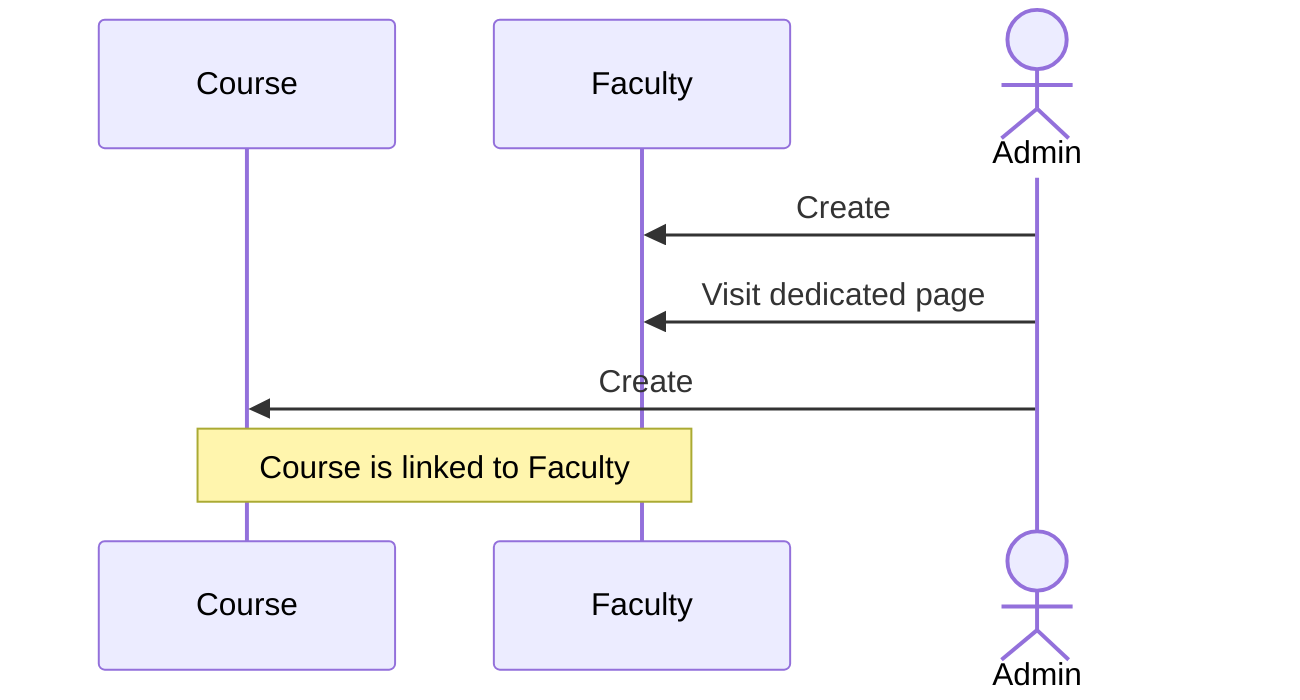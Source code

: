 sequenceDiagram
  participant Course
  participant Faculty
  actor Admin

  Admin ->> Faculty: Create
  Admin ->> Faculty: Visit dedicated page
  Admin ->> Course: Create
  Note over Course, Faculty: Course is linked to Faculty